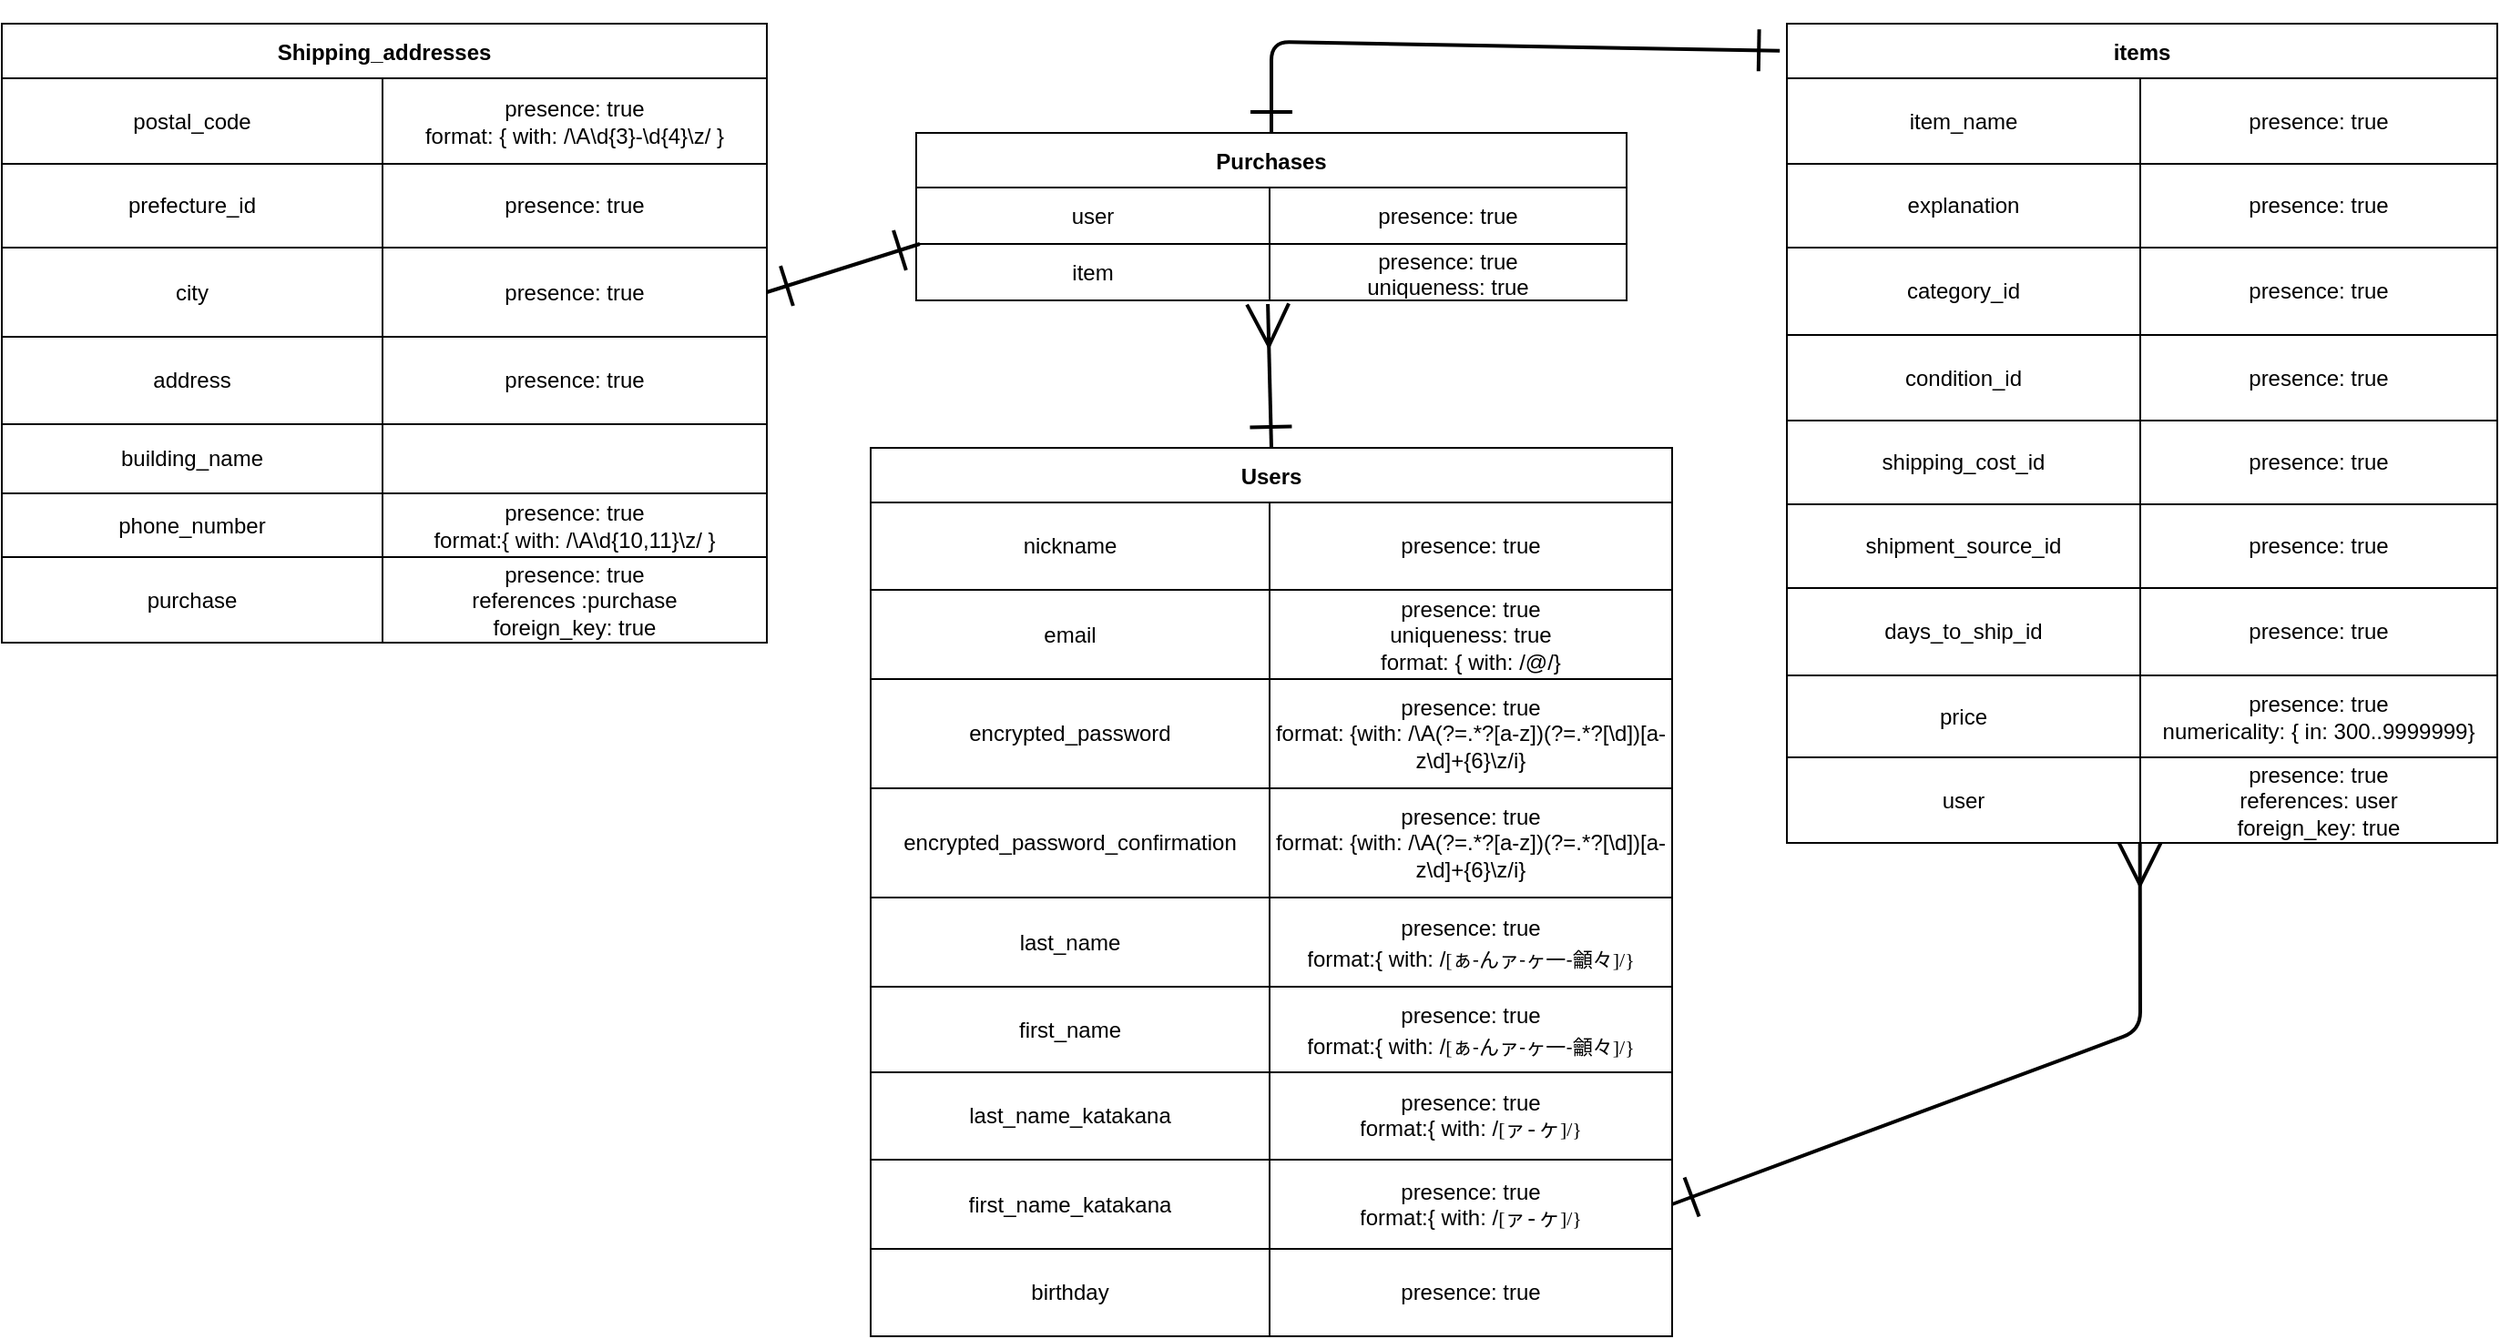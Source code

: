 <mxfile>
    <diagram id="38Q4WbtBEE8uO13b0ask" name="ページ1">
        <mxGraphModel dx="1410" dy="1976" grid="1" gridSize="10" guides="1" tooltips="1" connect="1" arrows="1" fold="1" page="1" pageScale="1" pageWidth="827" pageHeight="1169" math="0" shadow="0">
            <root>
                <mxCell id="0"/>
                <mxCell id="1" parent="0"/>
                <mxCell id="216" style="edgeStyle=none;html=1;fontSize=11;fontColor=#000000;endArrow=ERmany;endFill=0;strokeWidth=2;endSize=20;startArrow=ERone;startFill=0;targetPerimeterSpacing=0;sourcePerimeterSpacing=0;startSize=20;entryX=0.497;entryY=1;entryDx=0;entryDy=0;exitX=1;exitY=0.5;exitDx=0;exitDy=0;entryPerimeter=0;" parent="1" source="94" target="142" edge="1">
                    <mxGeometry relative="1" as="geometry">
                        <mxPoint x="610" y="-500" as="sourcePoint"/>
                        <Array as="points">
                            <mxPoint x="1184" y="-457"/>
                        </Array>
                    </mxGeometry>
                </mxCell>
                <mxCell id="67" value="Users" style="shape=table;startSize=30;container=1;collapsible=0;childLayout=tableLayout;fontStyle=1;align=center;pointerEvents=1;" parent="1" vertex="1">
                    <mxGeometry x="487" y="-777" width="440" height="488" as="geometry"/>
                </mxCell>
                <mxCell id="68" value="" style="shape=partialRectangle;html=1;whiteSpace=wrap;collapsible=0;dropTarget=0;pointerEvents=0;fillColor=none;top=0;left=0;bottom=0;right=0;points=[[0,0.5],[1,0.5]];portConstraint=eastwest;" parent="67" vertex="1">
                    <mxGeometry y="30" width="440" height="48" as="geometry"/>
                </mxCell>
                <mxCell id="69" value="&lt;span style=&quot;text-align: left&quot;&gt;nickname&lt;/span&gt;" style="shape=partialRectangle;html=1;whiteSpace=wrap;connectable=0;fillColor=none;top=0;left=0;bottom=0;right=0;overflow=hidden;pointerEvents=1;" parent="68" vertex="1">
                    <mxGeometry width="219" height="48" as="geometry">
                        <mxRectangle width="219" height="48" as="alternateBounds"/>
                    </mxGeometry>
                </mxCell>
                <mxCell id="70" value="presence: true" style="shape=partialRectangle;html=1;whiteSpace=wrap;connectable=0;fillColor=none;top=0;left=0;bottom=0;right=0;overflow=hidden;pointerEvents=1;" parent="68" vertex="1">
                    <mxGeometry x="219" width="221" height="48" as="geometry">
                        <mxRectangle width="221" height="48" as="alternateBounds"/>
                    </mxGeometry>
                </mxCell>
                <mxCell id="72" value="" style="shape=partialRectangle;html=1;whiteSpace=wrap;collapsible=0;dropTarget=0;pointerEvents=0;fillColor=none;top=0;left=0;bottom=0;right=0;points=[[0,0.5],[1,0.5]];portConstraint=eastwest;" parent="67" vertex="1">
                    <mxGeometry y="78" width="440" height="49" as="geometry"/>
                </mxCell>
                <mxCell id="73" value="&lt;div style=&quot;text-align: left&quot;&gt;&lt;span&gt;email&lt;/span&gt;&lt;/div&gt;" style="shape=partialRectangle;html=1;whiteSpace=wrap;connectable=0;fillColor=none;top=0;left=0;bottom=0;right=0;overflow=hidden;pointerEvents=1;" parent="72" vertex="1">
                    <mxGeometry width="219" height="49" as="geometry">
                        <mxRectangle width="219" height="49" as="alternateBounds"/>
                    </mxGeometry>
                </mxCell>
                <mxCell id="74" value="&lt;span&gt;presence: true&lt;br&gt;uniqueness: true&lt;br&gt;format: { with: /@/}&lt;br&gt;&lt;/span&gt;" style="shape=partialRectangle;html=1;whiteSpace=wrap;connectable=0;fillColor=none;top=0;left=0;bottom=0;right=0;overflow=hidden;pointerEvents=1;" parent="72" vertex="1">
                    <mxGeometry x="219" width="221" height="49" as="geometry">
                        <mxRectangle width="221" height="49" as="alternateBounds"/>
                    </mxGeometry>
                </mxCell>
                <mxCell id="76" value="" style="shape=partialRectangle;html=1;whiteSpace=wrap;collapsible=0;dropTarget=0;pointerEvents=0;fillColor=none;top=0;left=0;bottom=0;right=0;points=[[0,0.5],[1,0.5]];portConstraint=eastwest;" parent="67" vertex="1">
                    <mxGeometry y="127" width="440" height="60" as="geometry"/>
                </mxCell>
                <mxCell id="77" value="&lt;span style=&quot;text-align: left&quot;&gt;encrypted_password&lt;br&gt;&lt;/span&gt;" style="shape=partialRectangle;html=1;whiteSpace=wrap;connectable=0;fillColor=none;top=0;left=0;bottom=0;right=0;overflow=hidden;pointerEvents=1;" parent="76" vertex="1">
                    <mxGeometry width="219" height="60" as="geometry">
                        <mxRectangle width="219" height="60" as="alternateBounds"/>
                    </mxGeometry>
                </mxCell>
                <mxCell id="78" value="&lt;span&gt;presence: true&lt;br&gt;format: {with: /\A(?=.*?[a-z])(?=.*?[\d])[a-z\d]+{6}\z/i}&lt;br&gt;&lt;/span&gt;" style="shape=partialRectangle;html=1;whiteSpace=wrap;connectable=0;fillColor=none;top=0;left=0;bottom=0;right=0;overflow=hidden;pointerEvents=1;" parent="76" vertex="1">
                    <mxGeometry x="219" width="221" height="60" as="geometry">
                        <mxRectangle width="221" height="60" as="alternateBounds"/>
                    </mxGeometry>
                </mxCell>
                <mxCell id="225" style="shape=partialRectangle;html=1;whiteSpace=wrap;collapsible=0;dropTarget=0;pointerEvents=0;fillColor=none;top=0;left=0;bottom=0;right=0;points=[[0,0.5],[1,0.5]];portConstraint=eastwest;" vertex="1" parent="67">
                    <mxGeometry y="187" width="440" height="60" as="geometry"/>
                </mxCell>
                <mxCell id="226" value="encrypted_password_confirmation" style="shape=partialRectangle;html=1;whiteSpace=wrap;connectable=0;fillColor=none;top=0;left=0;bottom=0;right=0;overflow=hidden;pointerEvents=1;" vertex="1" parent="225">
                    <mxGeometry width="219" height="60" as="geometry">
                        <mxRectangle width="219" height="60" as="alternateBounds"/>
                    </mxGeometry>
                </mxCell>
                <mxCell id="227" value="&lt;span&gt;presence: true&lt;/span&gt;&lt;br&gt;&lt;span&gt;format: {with: /\A(?=.*?[a-z])(?=.*?[\d])[a-z\d]+{6}\z/i}&lt;/span&gt;" style="shape=partialRectangle;html=1;whiteSpace=wrap;connectable=0;fillColor=none;top=0;left=0;bottom=0;right=0;overflow=hidden;pointerEvents=1;" vertex="1" parent="225">
                    <mxGeometry x="219" width="221" height="60" as="geometry">
                        <mxRectangle width="221" height="60" as="alternateBounds"/>
                    </mxGeometry>
                </mxCell>
                <mxCell id="85" style="shape=partialRectangle;html=1;whiteSpace=wrap;collapsible=0;dropTarget=0;pointerEvents=0;fillColor=none;top=0;left=0;bottom=0;right=0;points=[[0,0.5],[1,0.5]];portConstraint=eastwest;" parent="67" vertex="1">
                    <mxGeometry y="247" width="440" height="49" as="geometry"/>
                </mxCell>
                <mxCell id="86" value="&lt;span style=&quot;text-align: left&quot;&gt;last_name&lt;/span&gt;" style="shape=partialRectangle;html=1;whiteSpace=wrap;connectable=0;fillColor=none;top=0;left=0;bottom=0;right=0;overflow=hidden;pointerEvents=1;" parent="85" vertex="1">
                    <mxGeometry width="219" height="49" as="geometry">
                        <mxRectangle width="219" height="49" as="alternateBounds"/>
                    </mxGeometry>
                </mxCell>
                <mxCell id="87" value="&lt;span&gt;presence: true&lt;br&gt;format:{ with: /&lt;/span&gt;&lt;font style=&quot;font-size: 11px&quot;&gt;&lt;span style=&quot;font-family: &amp;#34;hiragino sans&amp;#34;&quot;&gt;[ぁ&lt;/span&gt;&lt;span class=&quot;s1&quot; style=&quot;font-stretch: normal ; line-height: normal ; font-family: &amp;#34;helvetica neue&amp;#34;&quot;&gt;-&lt;/span&gt;&lt;span style=&quot;font-family: &amp;#34;hiragino sans&amp;#34;&quot;&gt;んァ&lt;/span&gt;&lt;span class=&quot;s1&quot; style=&quot;font-stretch: normal ; line-height: normal ; font-family: &amp;#34;helvetica neue&amp;#34;&quot;&gt;-&lt;/span&gt;&lt;span style=&quot;font-family: &amp;#34;hiragino sans&amp;#34;&quot;&gt;ヶ一&lt;/span&gt;&lt;span class=&quot;s1&quot; style=&quot;font-stretch: normal ; line-height: normal ; font-family: &amp;#34;helvetica neue&amp;#34;&quot;&gt;-&lt;/span&gt;&lt;span style=&quot;font-family: &amp;#34;hiragino sans&amp;#34;&quot;&gt;龥々]/}&lt;/span&gt;&lt;/font&gt;" style="shape=partialRectangle;html=1;whiteSpace=wrap;connectable=0;fillColor=none;top=0;left=0;bottom=0;right=0;overflow=hidden;pointerEvents=1;" parent="85" vertex="1">
                    <mxGeometry x="219" width="221" height="49" as="geometry">
                        <mxRectangle width="221" height="49" as="alternateBounds"/>
                    </mxGeometry>
                </mxCell>
                <mxCell id="88" style="shape=partialRectangle;html=1;whiteSpace=wrap;collapsible=0;dropTarget=0;pointerEvents=0;fillColor=none;top=0;left=0;bottom=0;right=0;points=[[0,0.5],[1,0.5]];portConstraint=eastwest;" parent="67" vertex="1">
                    <mxGeometry y="296" width="440" height="47" as="geometry"/>
                </mxCell>
                <mxCell id="89" value="&lt;span style=&quot;text-align: left&quot;&gt;first_name&lt;/span&gt;" style="shape=partialRectangle;html=1;whiteSpace=wrap;connectable=0;fillColor=none;top=0;left=0;bottom=0;right=0;overflow=hidden;pointerEvents=1;" parent="88" vertex="1">
                    <mxGeometry width="219" height="47" as="geometry">
                        <mxRectangle width="219" height="47" as="alternateBounds"/>
                    </mxGeometry>
                </mxCell>
                <mxCell id="90" value="presence: true&lt;br&gt;format:{ with: /&lt;font style=&quot;font-size: 11px&quot;&gt;&lt;span style=&quot;font-family: &amp;#34;hiragino sans&amp;#34;&quot;&gt;[ぁ&lt;/span&gt;&lt;span class=&quot;s1&quot; style=&quot;font-stretch: normal ; line-height: normal ; font-family: &amp;#34;helvetica neue&amp;#34;&quot;&gt;-&lt;/span&gt;&lt;span style=&quot;font-family: &amp;#34;hiragino sans&amp;#34;&quot;&gt;んァ&lt;/span&gt;&lt;span class=&quot;s1&quot; style=&quot;font-stretch: normal ; line-height: normal ; font-family: &amp;#34;helvetica neue&amp;#34;&quot;&gt;-&lt;/span&gt;&lt;span style=&quot;font-family: &amp;#34;hiragino sans&amp;#34;&quot;&gt;ヶ一&lt;/span&gt;&lt;span class=&quot;s1&quot; style=&quot;font-stretch: normal ; line-height: normal ; font-family: &amp;#34;helvetica neue&amp;#34;&quot;&gt;-&lt;/span&gt;&lt;span style=&quot;font-family: &amp;#34;hiragino sans&amp;#34;&quot;&gt;龥々]/}&lt;/span&gt;&lt;/font&gt;" style="shape=partialRectangle;html=1;whiteSpace=wrap;connectable=0;fillColor=none;top=0;left=0;bottom=0;right=0;overflow=hidden;pointerEvents=1;" parent="88" vertex="1">
                    <mxGeometry x="219" width="221" height="47" as="geometry">
                        <mxRectangle width="221" height="47" as="alternateBounds"/>
                    </mxGeometry>
                </mxCell>
                <mxCell id="91" style="shape=partialRectangle;html=1;whiteSpace=wrap;collapsible=0;dropTarget=0;pointerEvents=0;fillColor=none;top=0;left=0;bottom=0;right=0;points=[[0,0.5],[1,0.5]];portConstraint=eastwest;" parent="67" vertex="1">
                    <mxGeometry y="343" width="440" height="48" as="geometry"/>
                </mxCell>
                <mxCell id="92" value="&lt;span style=&quot;text-align: left&quot;&gt;last_name_katakana&lt;/span&gt;" style="shape=partialRectangle;html=1;whiteSpace=wrap;connectable=0;fillColor=none;top=0;left=0;bottom=0;right=0;overflow=hidden;pointerEvents=1;" parent="91" vertex="1">
                    <mxGeometry width="219" height="48" as="geometry">
                        <mxRectangle width="219" height="48" as="alternateBounds"/>
                    </mxGeometry>
                </mxCell>
                <mxCell id="93" value="presence: true&lt;br&gt;format:{ with: /&lt;font style=&quot;font-size: 11px&quot;&gt;&lt;span style=&quot;font-family: &amp;#34;hiragino sans&amp;#34;&quot;&gt;[ァ&lt;/span&gt;&lt;span style=&quot;background-color: rgb(255 , 255 , 255) ; font-family: &amp;#34;menlo&amp;#34; , &amp;#34;monaco&amp;#34; , &amp;#34;courier new&amp;#34; , monospace ; font-size: 12px&quot;&gt;-ヶ&lt;/span&gt;&lt;/font&gt;&lt;span style=&quot;font-family: &amp;#34;hiragino sans&amp;#34; ; font-size: 11px&quot;&gt;]/}&lt;/span&gt;" style="shape=partialRectangle;html=1;whiteSpace=wrap;connectable=0;fillColor=none;top=0;left=0;bottom=0;right=0;overflow=hidden;pointerEvents=1;" parent="91" vertex="1">
                    <mxGeometry x="219" width="221" height="48" as="geometry">
                        <mxRectangle width="221" height="48" as="alternateBounds"/>
                    </mxGeometry>
                </mxCell>
                <mxCell id="94" style="shape=partialRectangle;html=1;whiteSpace=wrap;collapsible=0;dropTarget=0;pointerEvents=0;fillColor=none;top=0;left=0;bottom=0;right=0;points=[[0,0.5],[1,0.5]];portConstraint=eastwest;" parent="67" vertex="1">
                    <mxGeometry y="391" width="440" height="49" as="geometry"/>
                </mxCell>
                <mxCell id="95" value="&lt;span style=&quot;text-align: left&quot;&gt;first_name_katakana&lt;/span&gt;" style="shape=partialRectangle;html=1;whiteSpace=wrap;connectable=0;fillColor=none;top=0;left=0;bottom=0;right=0;overflow=hidden;pointerEvents=1;" parent="94" vertex="1">
                    <mxGeometry width="219" height="49" as="geometry">
                        <mxRectangle width="219" height="49" as="alternateBounds"/>
                    </mxGeometry>
                </mxCell>
                <mxCell id="96" value="presence: true&lt;br&gt;format:{ with: /&lt;font style=&quot;font-size: 11px&quot;&gt;&lt;span style=&quot;font-family: &amp;#34;hiragino sans&amp;#34;&quot;&gt;[ァ&lt;/span&gt;&lt;span style=&quot;background-color: rgb(255 , 255 , 255) ; font-family: &amp;#34;menlo&amp;#34; , &amp;#34;monaco&amp;#34; , &amp;#34;courier new&amp;#34; , monospace ; font-size: 12px&quot;&gt;-ヶ&lt;/span&gt;&lt;/font&gt;&lt;span style=&quot;font-family: &amp;#34;hiragino sans&amp;#34; ; font-size: 11px&quot;&gt;]/}&lt;/span&gt;" style="shape=partialRectangle;html=1;whiteSpace=wrap;connectable=0;fillColor=none;top=0;left=0;bottom=0;right=0;overflow=hidden;pointerEvents=1;" parent="94" vertex="1">
                    <mxGeometry x="219" width="221" height="49" as="geometry">
                        <mxRectangle width="221" height="49" as="alternateBounds"/>
                    </mxGeometry>
                </mxCell>
                <mxCell id="97" style="shape=partialRectangle;html=1;whiteSpace=wrap;collapsible=0;dropTarget=0;pointerEvents=0;fillColor=none;top=0;left=0;bottom=0;right=0;points=[[0,0.5],[1,0.5]];portConstraint=eastwest;" parent="67" vertex="1">
                    <mxGeometry y="440" width="440" height="48" as="geometry"/>
                </mxCell>
                <mxCell id="98" value="&lt;span style=&quot;text-align: left&quot;&gt;birthday&lt;/span&gt;" style="shape=partialRectangle;html=1;whiteSpace=wrap;connectable=0;fillColor=none;top=0;left=0;bottom=0;right=0;overflow=hidden;pointerEvents=1;" parent="97" vertex="1">
                    <mxGeometry width="219" height="48" as="geometry">
                        <mxRectangle width="219" height="48" as="alternateBounds"/>
                    </mxGeometry>
                </mxCell>
                <mxCell id="99" value="&lt;span&gt;presence: true&lt;/span&gt;" style="shape=partialRectangle;html=1;whiteSpace=wrap;connectable=0;fillColor=none;top=0;left=0;bottom=0;right=0;overflow=hidden;pointerEvents=1;" parent="97" vertex="1">
                    <mxGeometry x="219" width="221" height="48" as="geometry">
                        <mxRectangle width="221" height="48" as="alternateBounds"/>
                    </mxGeometry>
                </mxCell>
                <mxCell id="114" value="items" style="shape=table;startSize=30;container=1;collapsible=0;childLayout=tableLayout;fontStyle=1;align=center;pointerEvents=1;" parent="1" vertex="1">
                    <mxGeometry x="990" y="-1010" width="390" height="450" as="geometry"/>
                </mxCell>
                <mxCell id="115" value="" style="shape=partialRectangle;html=1;whiteSpace=wrap;collapsible=0;dropTarget=0;pointerEvents=0;fillColor=none;top=0;left=0;bottom=0;right=0;points=[[0,0.5],[1,0.5]];portConstraint=eastwest;" parent="114" vertex="1">
                    <mxGeometry y="30" width="390" height="47" as="geometry"/>
                </mxCell>
                <mxCell id="116" value="&lt;span style=&quot;text-align: left&quot;&gt;item_name&lt;/span&gt;" style="shape=partialRectangle;html=1;whiteSpace=wrap;connectable=0;fillColor=none;top=0;left=0;bottom=0;right=0;overflow=hidden;pointerEvents=1;" parent="115" vertex="1">
                    <mxGeometry width="194" height="47" as="geometry">
                        <mxRectangle width="194" height="47" as="alternateBounds"/>
                    </mxGeometry>
                </mxCell>
                <mxCell id="117" value="presence: true" style="shape=partialRectangle;html=1;whiteSpace=wrap;connectable=0;fillColor=none;top=0;left=0;bottom=0;right=0;overflow=hidden;pointerEvents=1;" parent="115" vertex="1">
                    <mxGeometry x="194" width="196" height="47" as="geometry">
                        <mxRectangle width="196" height="47" as="alternateBounds"/>
                    </mxGeometry>
                </mxCell>
                <mxCell id="118" value="" style="shape=partialRectangle;html=1;whiteSpace=wrap;collapsible=0;dropTarget=0;pointerEvents=0;fillColor=none;top=0;left=0;bottom=0;right=0;points=[[0,0.5],[1,0.5]];portConstraint=eastwest;" parent="114" vertex="1">
                    <mxGeometry y="77" width="390" height="46" as="geometry"/>
                </mxCell>
                <mxCell id="119" value="&lt;span style=&quot;text-align: left&quot;&gt;explanation&lt;/span&gt;" style="shape=partialRectangle;html=1;whiteSpace=wrap;connectable=0;fillColor=none;top=0;left=0;bottom=0;right=0;overflow=hidden;pointerEvents=1;" parent="118" vertex="1">
                    <mxGeometry width="194" height="46" as="geometry">
                        <mxRectangle width="194" height="46" as="alternateBounds"/>
                    </mxGeometry>
                </mxCell>
                <mxCell id="120" value="&lt;span&gt;presence: true&lt;br&gt;&lt;/span&gt;" style="shape=partialRectangle;html=1;whiteSpace=wrap;connectable=0;fillColor=none;top=0;left=0;bottom=0;right=0;overflow=hidden;pointerEvents=1;" parent="118" vertex="1">
                    <mxGeometry x="194" width="196" height="46" as="geometry">
                        <mxRectangle width="196" height="46" as="alternateBounds"/>
                    </mxGeometry>
                </mxCell>
                <mxCell id="121" value="" style="shape=partialRectangle;html=1;whiteSpace=wrap;collapsible=0;dropTarget=0;pointerEvents=0;fillColor=none;top=0;left=0;bottom=0;right=0;points=[[0,0.5],[1,0.5]];portConstraint=eastwest;" parent="114" vertex="1">
                    <mxGeometry y="123" width="390" height="48" as="geometry"/>
                </mxCell>
                <mxCell id="122" value="&lt;span style=&quot;text-align: left&quot;&gt;category_id&lt;/span&gt;" style="shape=partialRectangle;html=1;whiteSpace=wrap;connectable=0;fillColor=none;top=0;left=0;bottom=0;right=0;overflow=hidden;pointerEvents=1;" parent="121" vertex="1">
                    <mxGeometry width="194" height="48" as="geometry">
                        <mxRectangle width="194" height="48" as="alternateBounds"/>
                    </mxGeometry>
                </mxCell>
                <mxCell id="123" value="&lt;span&gt;presence: true&lt;br&gt;&lt;/span&gt;" style="shape=partialRectangle;html=1;whiteSpace=wrap;connectable=0;fillColor=none;top=0;left=0;bottom=0;right=0;overflow=hidden;pointerEvents=1;" parent="121" vertex="1">
                    <mxGeometry x="194" width="196" height="48" as="geometry">
                        <mxRectangle width="196" height="48" as="alternateBounds"/>
                    </mxGeometry>
                </mxCell>
                <mxCell id="124" style="shape=partialRectangle;html=1;whiteSpace=wrap;collapsible=0;dropTarget=0;pointerEvents=0;fillColor=none;top=0;left=0;bottom=0;right=0;points=[[0,0.5],[1,0.5]];portConstraint=eastwest;" parent="114" vertex="1">
                    <mxGeometry y="171" width="390" height="47" as="geometry"/>
                </mxCell>
                <mxCell id="125" value="&lt;span style=&quot;text-align: left&quot;&gt;condition_id&lt;/span&gt;" style="shape=partialRectangle;html=1;whiteSpace=wrap;connectable=0;fillColor=none;top=0;left=0;bottom=0;right=0;overflow=hidden;pointerEvents=1;" parent="124" vertex="1">
                    <mxGeometry width="194" height="47" as="geometry">
                        <mxRectangle width="194" height="47" as="alternateBounds"/>
                    </mxGeometry>
                </mxCell>
                <mxCell id="126" value="presence: true" style="shape=partialRectangle;html=1;whiteSpace=wrap;connectable=0;fillColor=none;top=0;left=0;bottom=0;right=0;overflow=hidden;pointerEvents=1;" parent="124" vertex="1">
                    <mxGeometry x="194" width="196" height="47" as="geometry">
                        <mxRectangle width="196" height="47" as="alternateBounds"/>
                    </mxGeometry>
                </mxCell>
                <mxCell id="127" style="shape=partialRectangle;html=1;whiteSpace=wrap;collapsible=0;dropTarget=0;pointerEvents=0;fillColor=none;top=0;left=0;bottom=0;right=0;points=[[0,0.5],[1,0.5]];portConstraint=eastwest;" parent="114" vertex="1">
                    <mxGeometry y="218" width="390" height="46" as="geometry"/>
                </mxCell>
                <mxCell id="128" value="&lt;span style=&quot;text-align: left&quot;&gt;shipping_cost_id&lt;/span&gt;" style="shape=partialRectangle;html=1;whiteSpace=wrap;connectable=0;fillColor=none;top=0;left=0;bottom=0;right=0;overflow=hidden;pointerEvents=1;" parent="127" vertex="1">
                    <mxGeometry width="194" height="46" as="geometry">
                        <mxRectangle width="194" height="46" as="alternateBounds"/>
                    </mxGeometry>
                </mxCell>
                <mxCell id="129" value="presence: true" style="shape=partialRectangle;html=1;whiteSpace=wrap;connectable=0;fillColor=none;top=0;left=0;bottom=0;right=0;overflow=hidden;pointerEvents=1;" parent="127" vertex="1">
                    <mxGeometry x="194" width="196" height="46" as="geometry">
                        <mxRectangle width="196" height="46" as="alternateBounds"/>
                    </mxGeometry>
                </mxCell>
                <mxCell id="130" style="shape=partialRectangle;html=1;whiteSpace=wrap;collapsible=0;dropTarget=0;pointerEvents=0;fillColor=none;top=0;left=0;bottom=0;right=0;points=[[0,0.5],[1,0.5]];portConstraint=eastwest;" parent="114" vertex="1">
                    <mxGeometry y="264" width="390" height="46" as="geometry"/>
                </mxCell>
                <mxCell id="131" value="&lt;span style=&quot;text-align: left&quot;&gt;shipment_source_id&lt;/span&gt;" style="shape=partialRectangle;html=1;whiteSpace=wrap;connectable=0;fillColor=none;top=0;left=0;bottom=0;right=0;overflow=hidden;pointerEvents=1;" parent="130" vertex="1">
                    <mxGeometry width="194" height="46" as="geometry">
                        <mxRectangle width="194" height="46" as="alternateBounds"/>
                    </mxGeometry>
                </mxCell>
                <mxCell id="132" value="presence: true" style="shape=partialRectangle;html=1;whiteSpace=wrap;connectable=0;fillColor=none;top=0;left=0;bottom=0;right=0;overflow=hidden;pointerEvents=1;" parent="130" vertex="1">
                    <mxGeometry x="194" width="196" height="46" as="geometry">
                        <mxRectangle width="196" height="46" as="alternateBounds"/>
                    </mxGeometry>
                </mxCell>
                <mxCell id="133" style="shape=partialRectangle;html=1;whiteSpace=wrap;collapsible=0;dropTarget=0;pointerEvents=0;fillColor=none;top=0;left=0;bottom=0;right=0;points=[[0,0.5],[1,0.5]];portConstraint=eastwest;" parent="114" vertex="1">
                    <mxGeometry y="310" width="390" height="48" as="geometry"/>
                </mxCell>
                <mxCell id="134" value="&lt;span style=&quot;text-align: left&quot;&gt;days_to_ship_id&lt;/span&gt;" style="shape=partialRectangle;html=1;whiteSpace=wrap;connectable=0;fillColor=none;top=0;left=0;bottom=0;right=0;overflow=hidden;pointerEvents=1;" parent="133" vertex="1">
                    <mxGeometry width="194" height="48" as="geometry">
                        <mxRectangle width="194" height="48" as="alternateBounds"/>
                    </mxGeometry>
                </mxCell>
                <mxCell id="135" value="presence: true" style="shape=partialRectangle;html=1;whiteSpace=wrap;connectable=0;fillColor=none;top=0;left=0;bottom=0;right=0;overflow=hidden;pointerEvents=1;" parent="133" vertex="1">
                    <mxGeometry x="194" width="196" height="48" as="geometry">
                        <mxRectangle width="196" height="48" as="alternateBounds"/>
                    </mxGeometry>
                </mxCell>
                <mxCell id="136" style="shape=partialRectangle;html=1;whiteSpace=wrap;collapsible=0;dropTarget=0;pointerEvents=0;fillColor=none;top=0;left=0;bottom=0;right=0;points=[[0,0.5],[1,0.5]];portConstraint=eastwest;" parent="114" vertex="1">
                    <mxGeometry y="358" width="390" height="45" as="geometry"/>
                </mxCell>
                <mxCell id="137" value="&lt;span style=&quot;text-align: left&quot;&gt;price&lt;/span&gt;" style="shape=partialRectangle;html=1;whiteSpace=wrap;connectable=0;fillColor=none;top=0;left=0;bottom=0;right=0;overflow=hidden;pointerEvents=1;" parent="136" vertex="1">
                    <mxGeometry width="194" height="45" as="geometry">
                        <mxRectangle width="194" height="45" as="alternateBounds"/>
                    </mxGeometry>
                </mxCell>
                <mxCell id="138" value="&lt;span&gt;presence: true&lt;br&gt;numericality: { in: 300..9999999}&lt;br&gt;&lt;/span&gt;" style="shape=partialRectangle;html=1;whiteSpace=wrap;connectable=0;fillColor=none;top=0;left=0;bottom=0;right=0;overflow=hidden;pointerEvents=1;" parent="136" vertex="1">
                    <mxGeometry x="194" width="196" height="45" as="geometry">
                        <mxRectangle width="196" height="45" as="alternateBounds"/>
                    </mxGeometry>
                </mxCell>
                <mxCell id="142" style="shape=partialRectangle;html=1;whiteSpace=wrap;collapsible=0;dropTarget=0;pointerEvents=0;fillColor=none;top=0;left=0;bottom=0;right=0;points=[[0,0.5],[1,0.5]];portConstraint=eastwest;" parent="114" vertex="1">
                    <mxGeometry y="403" width="390" height="47" as="geometry"/>
                </mxCell>
                <mxCell id="143" value="&lt;span style=&quot;text-align: left&quot;&gt;user&lt;/span&gt;" style="shape=partialRectangle;html=1;whiteSpace=wrap;connectable=0;fillColor=none;top=0;left=0;bottom=0;right=0;overflow=hidden;pointerEvents=1;" parent="142" vertex="1">
                    <mxGeometry width="194" height="47" as="geometry">
                        <mxRectangle width="194" height="47" as="alternateBounds"/>
                    </mxGeometry>
                </mxCell>
                <mxCell id="144" value="presence: true&lt;br&gt;references: user&lt;br&gt;foreign_key: true" style="shape=partialRectangle;html=1;whiteSpace=wrap;connectable=0;fillColor=none;top=0;left=0;bottom=0;right=0;overflow=hidden;pointerEvents=1;" parent="142" vertex="1">
                    <mxGeometry x="194" width="196" height="47" as="geometry">
                        <mxRectangle width="196" height="47" as="alternateBounds"/>
                    </mxGeometry>
                </mxCell>
                <mxCell id="145" value="Purchases" style="shape=table;startSize=30;container=1;collapsible=0;childLayout=tableLayout;fontStyle=1;align=center;pointerEvents=1;" parent="1" vertex="1">
                    <mxGeometry x="512" y="-950" width="390" height="92" as="geometry"/>
                </mxCell>
                <mxCell id="146" value="" style="shape=partialRectangle;html=1;whiteSpace=wrap;collapsible=0;dropTarget=0;pointerEvents=0;fillColor=none;top=0;left=0;bottom=0;right=0;points=[[0,0.5],[1,0.5]];portConstraint=eastwest;" parent="145" vertex="1">
                    <mxGeometry y="30" width="390" height="31" as="geometry"/>
                </mxCell>
                <mxCell id="147" value="&lt;span style=&quot;text-align: left&quot;&gt;user&lt;/span&gt;" style="shape=partialRectangle;html=1;whiteSpace=wrap;connectable=0;fillColor=none;top=0;left=0;bottom=0;right=0;overflow=hidden;pointerEvents=1;" parent="146" vertex="1">
                    <mxGeometry width="194" height="31" as="geometry">
                        <mxRectangle width="194" height="31" as="alternateBounds"/>
                    </mxGeometry>
                </mxCell>
                <mxCell id="148" value="presence: true" style="shape=partialRectangle;html=1;whiteSpace=wrap;connectable=0;fillColor=none;top=0;left=0;bottom=0;right=0;overflow=hidden;pointerEvents=1;" parent="146" vertex="1">
                    <mxGeometry x="194" width="196" height="31" as="geometry">
                        <mxRectangle width="196" height="31" as="alternateBounds"/>
                    </mxGeometry>
                </mxCell>
                <mxCell id="149" value="" style="shape=partialRectangle;html=1;whiteSpace=wrap;collapsible=0;dropTarget=0;pointerEvents=0;fillColor=none;top=0;left=0;bottom=0;right=0;points=[[0,0.5],[1,0.5]];portConstraint=eastwest;" parent="145" vertex="1">
                    <mxGeometry y="61" width="390" height="31" as="geometry"/>
                </mxCell>
                <mxCell id="150" value="&lt;span style=&quot;text-align: left&quot;&gt;item&lt;/span&gt;" style="shape=partialRectangle;html=1;whiteSpace=wrap;connectable=0;fillColor=none;top=0;left=0;bottom=0;right=0;overflow=hidden;pointerEvents=1;" parent="149" vertex="1">
                    <mxGeometry width="194" height="31" as="geometry">
                        <mxRectangle width="194" height="31" as="alternateBounds"/>
                    </mxGeometry>
                </mxCell>
                <mxCell id="151" value="&lt;span&gt;presence: true&lt;br&gt;uniqueness: true&lt;br&gt;format: { with: /@/}&lt;br&gt;&lt;/span&gt;" style="shape=partialRectangle;html=1;whiteSpace=wrap;connectable=0;fillColor=none;top=0;left=0;bottom=0;right=0;overflow=hidden;pointerEvents=1;" parent="149" vertex="1">
                    <mxGeometry x="194" width="196" height="31" as="geometry">
                        <mxRectangle width="196" height="31" as="alternateBounds"/>
                    </mxGeometry>
                </mxCell>
                <mxCell id="171" value="Shipping_addresses" style="shape=table;startSize=30;container=1;collapsible=0;childLayout=tableLayout;fontStyle=1;align=center;pointerEvents=1;" parent="1" vertex="1">
                    <mxGeometry x="10" y="-1010" width="420" height="340" as="geometry"/>
                </mxCell>
                <mxCell id="172" value="" style="shape=partialRectangle;html=1;whiteSpace=wrap;collapsible=0;dropTarget=0;pointerEvents=0;fillColor=none;top=0;left=0;bottom=0;right=0;points=[[0,0.5],[1,0.5]];portConstraint=eastwest;" parent="171" vertex="1">
                    <mxGeometry y="30" width="420" height="47" as="geometry"/>
                </mxCell>
                <mxCell id="173" value="&lt;span style=&quot;text-align: left&quot;&gt;postal_code&lt;/span&gt;" style="shape=partialRectangle;html=1;whiteSpace=wrap;connectable=0;fillColor=none;top=0;left=0;bottom=0;right=0;overflow=hidden;pointerEvents=1;" parent="172" vertex="1">
                    <mxGeometry width="209" height="47" as="geometry">
                        <mxRectangle width="209" height="47" as="alternateBounds"/>
                    </mxGeometry>
                </mxCell>
                <mxCell id="174" value="presence: true&lt;br&gt;format: { with: /\A\d{3}-\d{4}\z/ }" style="shape=partialRectangle;html=1;whiteSpace=wrap;connectable=0;fillColor=none;top=0;left=0;bottom=0;right=0;overflow=hidden;pointerEvents=1;" parent="172" vertex="1">
                    <mxGeometry x="209" width="211" height="47" as="geometry">
                        <mxRectangle width="211" height="47" as="alternateBounds"/>
                    </mxGeometry>
                </mxCell>
                <mxCell id="175" value="" style="shape=partialRectangle;html=1;whiteSpace=wrap;collapsible=0;dropTarget=0;pointerEvents=0;fillColor=none;top=0;left=0;bottom=0;right=0;points=[[0,0.5],[1,0.5]];portConstraint=eastwest;" parent="171" vertex="1">
                    <mxGeometry y="77" width="420" height="46" as="geometry"/>
                </mxCell>
                <mxCell id="176" value="&lt;span style=&quot;text-align: left&quot;&gt;prefecture_id&lt;/span&gt;" style="shape=partialRectangle;html=1;whiteSpace=wrap;connectable=0;fillColor=none;top=0;left=0;bottom=0;right=0;overflow=hidden;pointerEvents=1;" parent="175" vertex="1">
                    <mxGeometry width="209" height="46" as="geometry">
                        <mxRectangle width="209" height="46" as="alternateBounds"/>
                    </mxGeometry>
                </mxCell>
                <mxCell id="177" value="&lt;span&gt;presence: true&lt;br&gt;&lt;/span&gt;" style="shape=partialRectangle;html=1;whiteSpace=wrap;connectable=0;fillColor=none;top=0;left=0;bottom=0;right=0;overflow=hidden;pointerEvents=1;" parent="175" vertex="1">
                    <mxGeometry x="209" width="211" height="46" as="geometry">
                        <mxRectangle width="211" height="46" as="alternateBounds"/>
                    </mxGeometry>
                </mxCell>
                <mxCell id="178" value="" style="shape=partialRectangle;html=1;whiteSpace=wrap;collapsible=0;dropTarget=0;pointerEvents=0;fillColor=none;top=0;left=0;bottom=0;right=0;points=[[0,0.5],[1,0.5]];portConstraint=eastwest;" parent="171" vertex="1">
                    <mxGeometry y="123" width="420" height="49" as="geometry"/>
                </mxCell>
                <mxCell id="179" value="&lt;span style=&quot;text-align: left&quot;&gt;city&lt;/span&gt;" style="shape=partialRectangle;html=1;whiteSpace=wrap;connectable=0;fillColor=none;top=0;left=0;bottom=0;right=0;overflow=hidden;pointerEvents=1;" parent="178" vertex="1">
                    <mxGeometry width="209" height="49" as="geometry">
                        <mxRectangle width="209" height="49" as="alternateBounds"/>
                    </mxGeometry>
                </mxCell>
                <mxCell id="180" value="&lt;span&gt;presence: true&lt;br&gt;&lt;/span&gt;" style="shape=partialRectangle;html=1;whiteSpace=wrap;connectable=0;fillColor=none;top=0;left=0;bottom=0;right=0;overflow=hidden;pointerEvents=1;" parent="178" vertex="1">
                    <mxGeometry x="209" width="211" height="49" as="geometry">
                        <mxRectangle width="211" height="49" as="alternateBounds"/>
                    </mxGeometry>
                </mxCell>
                <mxCell id="181" style="shape=partialRectangle;html=1;whiteSpace=wrap;collapsible=0;dropTarget=0;pointerEvents=0;fillColor=none;top=0;left=0;bottom=0;right=0;points=[[0,0.5],[1,0.5]];portConstraint=eastwest;" parent="171" vertex="1">
                    <mxGeometry y="172" width="420" height="48" as="geometry"/>
                </mxCell>
                <mxCell id="182" value="&lt;span style=&quot;text-align: left&quot;&gt;address&lt;/span&gt;" style="shape=partialRectangle;html=1;whiteSpace=wrap;connectable=0;fillColor=none;top=0;left=0;bottom=0;right=0;overflow=hidden;pointerEvents=1;" parent="181" vertex="1">
                    <mxGeometry width="209" height="48" as="geometry">
                        <mxRectangle width="209" height="48" as="alternateBounds"/>
                    </mxGeometry>
                </mxCell>
                <mxCell id="183" value="presence: true" style="shape=partialRectangle;html=1;whiteSpace=wrap;connectable=0;fillColor=none;top=0;left=0;bottom=0;right=0;overflow=hidden;pointerEvents=1;" parent="181" vertex="1">
                    <mxGeometry x="209" width="211" height="48" as="geometry">
                        <mxRectangle width="211" height="48" as="alternateBounds"/>
                    </mxGeometry>
                </mxCell>
                <mxCell id="184" style="shape=partialRectangle;html=1;whiteSpace=wrap;collapsible=0;dropTarget=0;pointerEvents=0;fillColor=none;top=0;left=0;bottom=0;right=0;points=[[0,0.5],[1,0.5]];portConstraint=eastwest;" parent="171" vertex="1">
                    <mxGeometry y="220" width="420" height="38" as="geometry"/>
                </mxCell>
                <mxCell id="185" value="&lt;span style=&quot;text-align: left&quot;&gt;building_name&lt;/span&gt;" style="shape=partialRectangle;html=1;whiteSpace=wrap;connectable=0;fillColor=none;top=0;left=0;bottom=0;right=0;overflow=hidden;pointerEvents=1;" parent="184" vertex="1">
                    <mxGeometry width="209" height="38" as="geometry">
                        <mxRectangle width="209" height="38" as="alternateBounds"/>
                    </mxGeometry>
                </mxCell>
                <mxCell id="186" value="" style="shape=partialRectangle;html=1;whiteSpace=wrap;connectable=0;fillColor=none;top=0;left=0;bottom=0;right=0;overflow=hidden;pointerEvents=1;" parent="184" vertex="1">
                    <mxGeometry x="209" width="211" height="38" as="geometry">
                        <mxRectangle width="211" height="38" as="alternateBounds"/>
                    </mxGeometry>
                </mxCell>
                <mxCell id="197" style="shape=partialRectangle;html=1;whiteSpace=wrap;collapsible=0;dropTarget=0;pointerEvents=0;fillColor=none;top=0;left=0;bottom=0;right=0;points=[[0,0.5],[1,0.5]];portConstraint=eastwest;" parent="171" vertex="1">
                    <mxGeometry y="258" width="420" height="35" as="geometry"/>
                </mxCell>
                <mxCell id="198" value="phone_number" style="shape=partialRectangle;html=1;whiteSpace=wrap;connectable=0;fillColor=none;top=0;left=0;bottom=0;right=0;overflow=hidden;pointerEvents=1;" parent="197" vertex="1">
                    <mxGeometry width="209" height="35" as="geometry">
                        <mxRectangle width="209" height="35" as="alternateBounds"/>
                    </mxGeometry>
                </mxCell>
                <mxCell id="199" value="presence: true&lt;br&gt;format:{ with: /\A\d{10,11}\z/ }" style="shape=partialRectangle;html=1;whiteSpace=wrap;connectable=0;fillColor=none;top=0;left=0;bottom=0;right=0;overflow=hidden;pointerEvents=1;" parent="197" vertex="1">
                    <mxGeometry x="209" width="211" height="35" as="geometry">
                        <mxRectangle width="211" height="35" as="alternateBounds"/>
                    </mxGeometry>
                </mxCell>
                <mxCell id="218" style="shape=partialRectangle;html=1;whiteSpace=wrap;collapsible=0;dropTarget=0;pointerEvents=0;fillColor=none;top=0;left=0;bottom=0;right=0;points=[[0,0.5],[1,0.5]];portConstraint=eastwest;" parent="171" vertex="1">
                    <mxGeometry y="293" width="420" height="47" as="geometry"/>
                </mxCell>
                <mxCell id="219" value="purchase" style="shape=partialRectangle;html=1;whiteSpace=wrap;connectable=0;fillColor=none;top=0;left=0;bottom=0;right=0;overflow=hidden;pointerEvents=1;" parent="218" vertex="1">
                    <mxGeometry width="209" height="47" as="geometry">
                        <mxRectangle width="209" height="47" as="alternateBounds"/>
                    </mxGeometry>
                </mxCell>
                <mxCell id="220" value="presence: true&lt;br&gt;references :purchase&lt;br&gt;foreign_key: true" style="shape=partialRectangle;html=1;whiteSpace=wrap;connectable=0;fillColor=none;top=0;left=0;bottom=0;right=0;overflow=hidden;pointerEvents=1;" parent="218" vertex="1">
                    <mxGeometry x="209" width="211" height="47" as="geometry">
                        <mxRectangle width="211" height="47" as="alternateBounds"/>
                    </mxGeometry>
                </mxCell>
                <mxCell id="217" style="edgeStyle=none;html=1;fontSize=11;fontColor=#000000;endArrow=ERmany;endFill=0;strokeWidth=2;endSize=20;startArrow=ERone;startFill=0;targetPerimeterSpacing=0;sourcePerimeterSpacing=0;startSize=20;entryX=0.495;entryY=1.065;entryDx=0;entryDy=0;entryPerimeter=0;exitX=0.5;exitY=0;exitDx=0;exitDy=0;" parent="1" source="67" target="149" edge="1">
                    <mxGeometry relative="1" as="geometry">
                        <mxPoint x="638" y="-719" as="sourcePoint"/>
                        <mxPoint x="710" y="-301.774" as="targetPoint"/>
                    </mxGeometry>
                </mxCell>
                <mxCell id="221" style="edgeStyle=none;html=1;fontSize=11;fontColor=#000000;endArrow=ERone;endFill=0;strokeWidth=2;endSize=20;startArrow=ERone;startFill=0;targetPerimeterSpacing=0;sourcePerimeterSpacing=0;startSize=20;entryX=1;entryY=0.5;entryDx=0;entryDy=0;exitX=0.005;exitY=1;exitDx=0;exitDy=0;exitPerimeter=0;" parent="1" source="146" target="178" edge="1">
                    <mxGeometry relative="1" as="geometry">
                        <mxPoint x="447" y="-894.5" as="sourcePoint"/>
                        <mxPoint x="14.94" y="-889.989" as="targetPoint"/>
                    </mxGeometry>
                </mxCell>
                <mxCell id="222" style="html=1;fontSize=11;fontColor=#000000;endArrow=ERone;endFill=0;strokeWidth=2;endSize=20;startArrow=ERone;startFill=0;targetPerimeterSpacing=0;sourcePerimeterSpacing=0;startSize=20;exitX=0.5;exitY=0;exitDx=0;exitDy=0;entryX=-0.01;entryY=0.033;entryDx=0;entryDy=0;entryPerimeter=0;" parent="1" source="145" target="114" edge="1">
                    <mxGeometry relative="1" as="geometry">
                        <mxPoint x="730" y="-810" as="sourcePoint"/>
                        <mxPoint x="990" y="-980" as="targetPoint"/>
                        <Array as="points">
                            <mxPoint x="707" y="-1000"/>
                        </Array>
                    </mxGeometry>
                </mxCell>
            </root>
        </mxGraphModel>
    </diagram>
</mxfile>